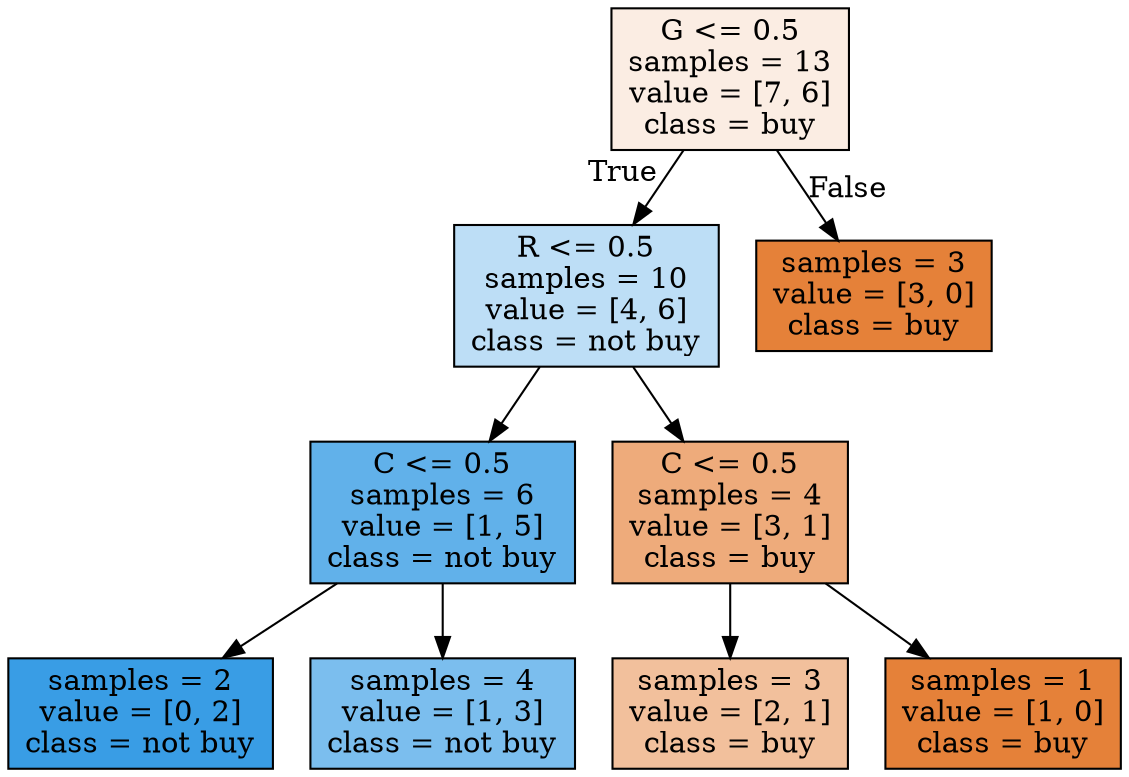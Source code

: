 digraph Tree {
node [shape=box, style="filled", color="black"] ;
0 [label="G <= 0.5\nsamples = 13\nvalue = [7, 6]\nclass = buy", fillcolor="#fbede3"] ;
1 [label="R <= 0.5\nsamples = 10\nvalue = [4, 6]\nclass = not buy", fillcolor="#bddef6"] ;
0 -> 1 [labeldistance=2.5, labelangle=45, headlabel="True"] ;
2 [label="C <= 0.5\nsamples = 6\nvalue = [1, 5]\nclass = not buy", fillcolor="#61b1ea"] ;
1 -> 2 ;
3 [label="samples = 2\nvalue = [0, 2]\nclass = not buy", fillcolor="#399de5"] ;
2 -> 3 ;
4 [label="samples = 4\nvalue = [1, 3]\nclass = not buy", fillcolor="#7bbeee"] ;
2 -> 4 ;
5 [label="C <= 0.5\nsamples = 4\nvalue = [3, 1]\nclass = buy", fillcolor="#eeab7b"] ;
1 -> 5 ;
6 [label="samples = 3\nvalue = [2, 1]\nclass = buy", fillcolor="#f2c09c"] ;
5 -> 6 ;
7 [label="samples = 1\nvalue = [1, 0]\nclass = buy", fillcolor="#e58139"] ;
5 -> 7 ;
8 [label="samples = 3\nvalue = [3, 0]\nclass = buy", fillcolor="#e58139"] ;
0 -> 8 [labeldistance=2.5, labelangle=-45, headlabel="False"] ;
}